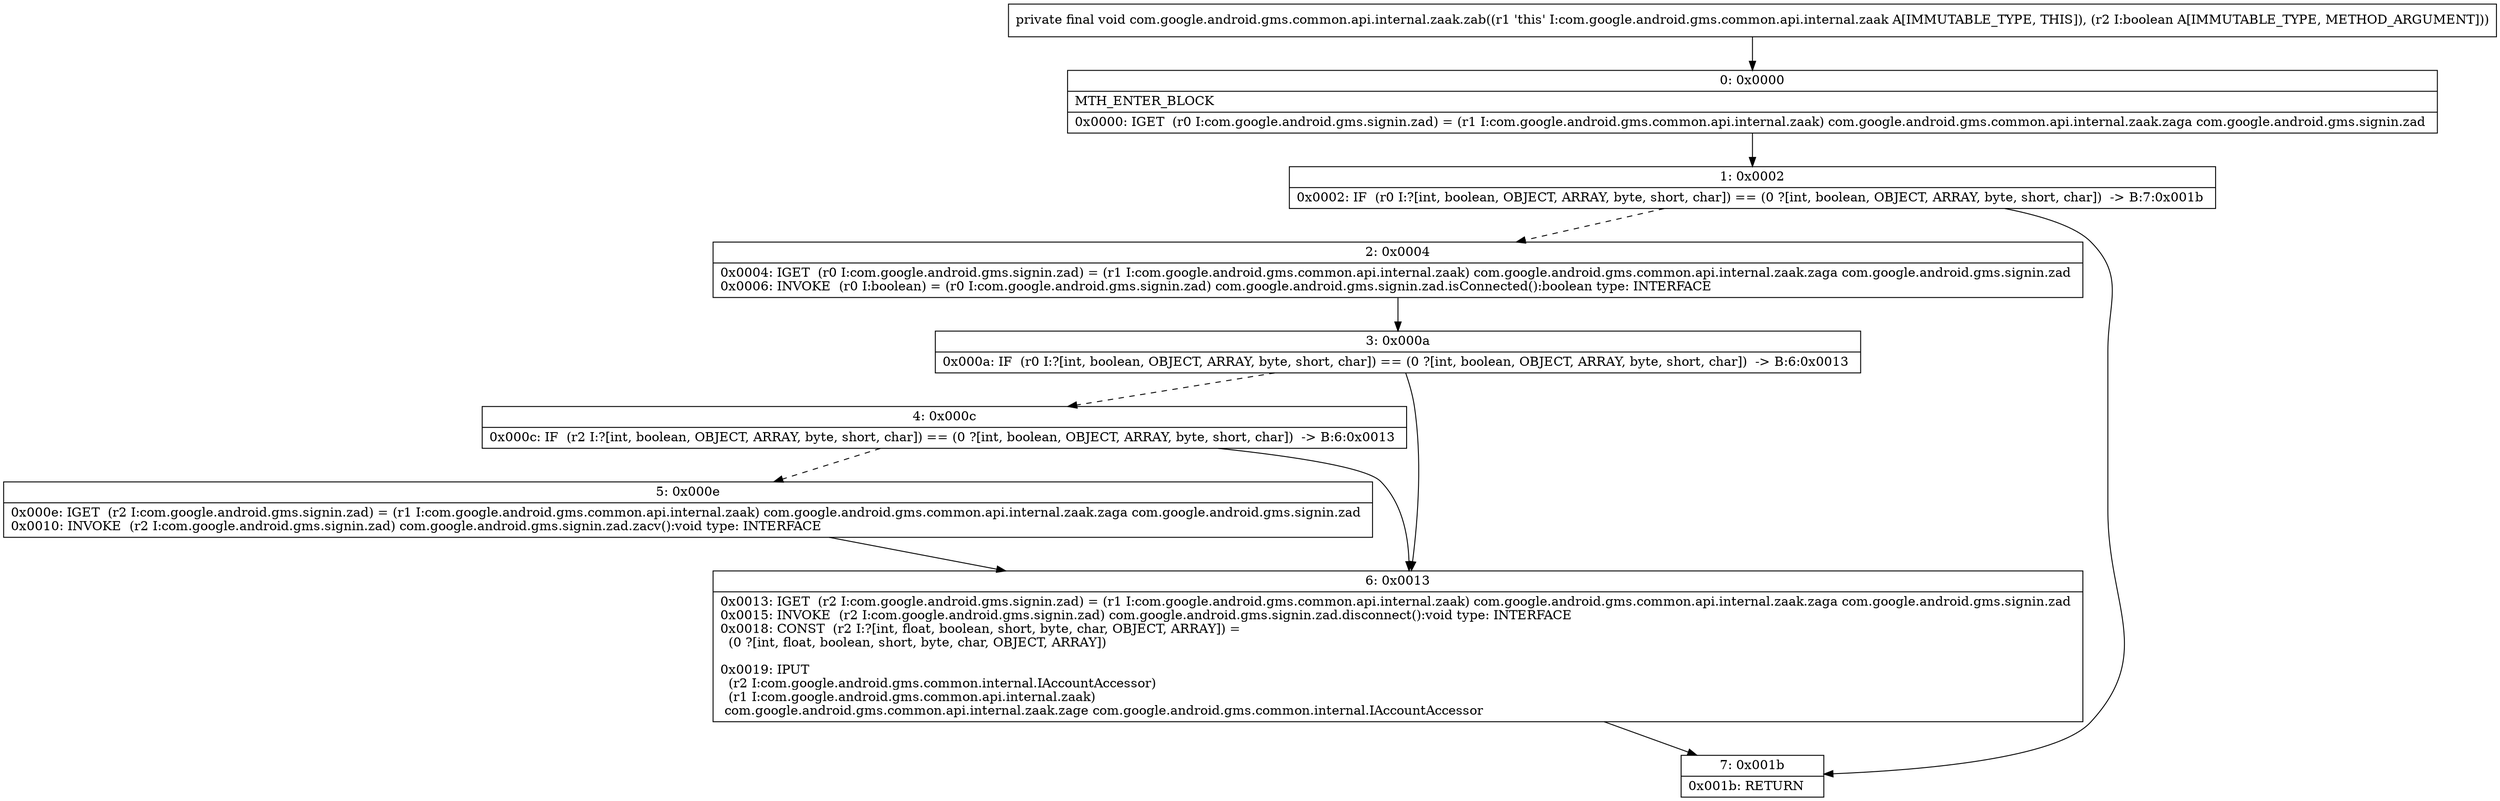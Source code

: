 digraph "CFG forcom.google.android.gms.common.api.internal.zaak.zab(Z)V" {
Node_0 [shape=record,label="{0\:\ 0x0000|MTH_ENTER_BLOCK\l|0x0000: IGET  (r0 I:com.google.android.gms.signin.zad) = (r1 I:com.google.android.gms.common.api.internal.zaak) com.google.android.gms.common.api.internal.zaak.zaga com.google.android.gms.signin.zad \l}"];
Node_1 [shape=record,label="{1\:\ 0x0002|0x0002: IF  (r0 I:?[int, boolean, OBJECT, ARRAY, byte, short, char]) == (0 ?[int, boolean, OBJECT, ARRAY, byte, short, char])  \-\> B:7:0x001b \l}"];
Node_2 [shape=record,label="{2\:\ 0x0004|0x0004: IGET  (r0 I:com.google.android.gms.signin.zad) = (r1 I:com.google.android.gms.common.api.internal.zaak) com.google.android.gms.common.api.internal.zaak.zaga com.google.android.gms.signin.zad \l0x0006: INVOKE  (r0 I:boolean) = (r0 I:com.google.android.gms.signin.zad) com.google.android.gms.signin.zad.isConnected():boolean type: INTERFACE \l}"];
Node_3 [shape=record,label="{3\:\ 0x000a|0x000a: IF  (r0 I:?[int, boolean, OBJECT, ARRAY, byte, short, char]) == (0 ?[int, boolean, OBJECT, ARRAY, byte, short, char])  \-\> B:6:0x0013 \l}"];
Node_4 [shape=record,label="{4\:\ 0x000c|0x000c: IF  (r2 I:?[int, boolean, OBJECT, ARRAY, byte, short, char]) == (0 ?[int, boolean, OBJECT, ARRAY, byte, short, char])  \-\> B:6:0x0013 \l}"];
Node_5 [shape=record,label="{5\:\ 0x000e|0x000e: IGET  (r2 I:com.google.android.gms.signin.zad) = (r1 I:com.google.android.gms.common.api.internal.zaak) com.google.android.gms.common.api.internal.zaak.zaga com.google.android.gms.signin.zad \l0x0010: INVOKE  (r2 I:com.google.android.gms.signin.zad) com.google.android.gms.signin.zad.zacv():void type: INTERFACE \l}"];
Node_6 [shape=record,label="{6\:\ 0x0013|0x0013: IGET  (r2 I:com.google.android.gms.signin.zad) = (r1 I:com.google.android.gms.common.api.internal.zaak) com.google.android.gms.common.api.internal.zaak.zaga com.google.android.gms.signin.zad \l0x0015: INVOKE  (r2 I:com.google.android.gms.signin.zad) com.google.android.gms.signin.zad.disconnect():void type: INTERFACE \l0x0018: CONST  (r2 I:?[int, float, boolean, short, byte, char, OBJECT, ARRAY]) = \l  (0 ?[int, float, boolean, short, byte, char, OBJECT, ARRAY])\l \l0x0019: IPUT  \l  (r2 I:com.google.android.gms.common.internal.IAccountAccessor)\l  (r1 I:com.google.android.gms.common.api.internal.zaak)\l com.google.android.gms.common.api.internal.zaak.zage com.google.android.gms.common.internal.IAccountAccessor \l}"];
Node_7 [shape=record,label="{7\:\ 0x001b|0x001b: RETURN   \l}"];
MethodNode[shape=record,label="{private final void com.google.android.gms.common.api.internal.zaak.zab((r1 'this' I:com.google.android.gms.common.api.internal.zaak A[IMMUTABLE_TYPE, THIS]), (r2 I:boolean A[IMMUTABLE_TYPE, METHOD_ARGUMENT])) }"];
MethodNode -> Node_0;
Node_0 -> Node_1;
Node_1 -> Node_2[style=dashed];
Node_1 -> Node_7;
Node_2 -> Node_3;
Node_3 -> Node_4[style=dashed];
Node_3 -> Node_6;
Node_4 -> Node_5[style=dashed];
Node_4 -> Node_6;
Node_5 -> Node_6;
Node_6 -> Node_7;
}

